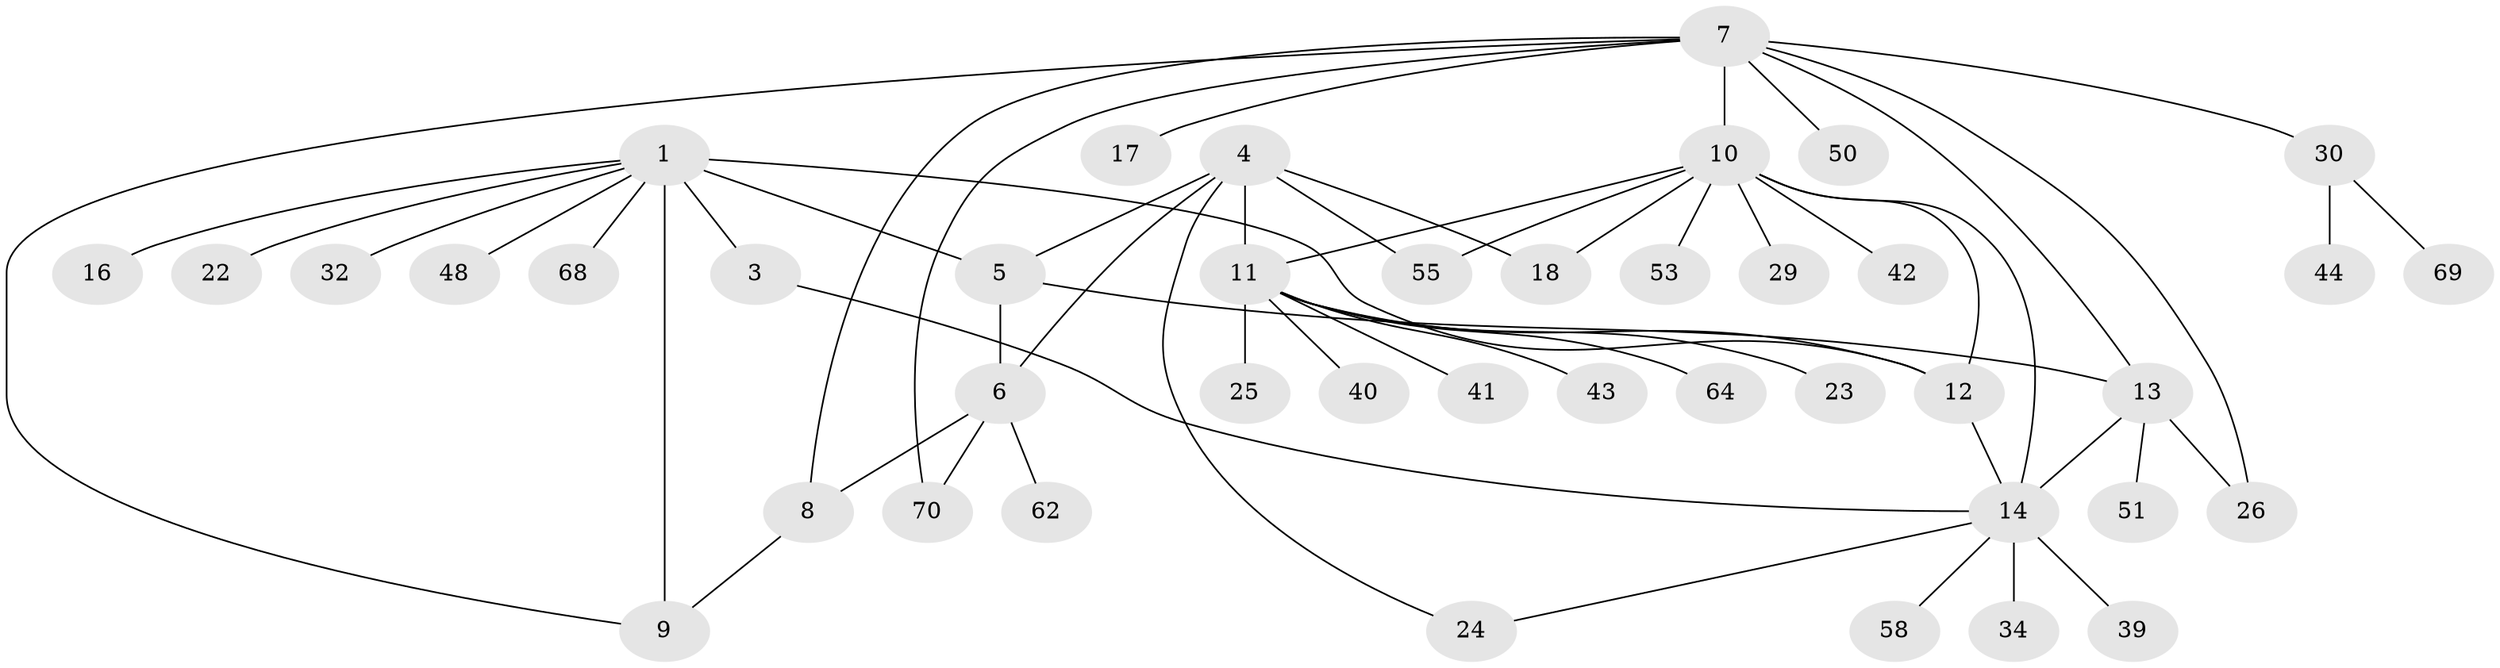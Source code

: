 // original degree distribution, {7: 0.014285714285714285, 9: 0.04285714285714286, 3: 0.14285714285714285, 6: 0.02857142857142857, 4: 0.014285714285714285, 5: 0.04285714285714286, 10: 0.014285714285714285, 11: 0.014285714285714285, 2: 0.17142857142857143, 1: 0.5142857142857142}
// Generated by graph-tools (version 1.1) at 2025/19/03/04/25 18:19:54]
// undirected, 42 vertices, 56 edges
graph export_dot {
graph [start="1"]
  node [color=gray90,style=filled];
  1 [super="+2"];
  3;
  4;
  5;
  6;
  7 [super="+21"];
  8;
  9;
  10 [super="+37"];
  11;
  12;
  13;
  14 [super="+27+15+60+61"];
  16 [super="+19"];
  17;
  18 [super="+20+38"];
  22;
  23;
  24 [super="+49+31"];
  25;
  26 [super="+28"];
  29;
  30;
  32;
  34;
  39;
  40;
  41;
  42 [super="+54"];
  43;
  44;
  48;
  50;
  51 [super="+52"];
  53;
  55;
  58 [super="+63"];
  62;
  64;
  68;
  69;
  70;
  1 -- 3 [weight=2];
  1 -- 12 [weight=2];
  1 -- 16;
  1 -- 22;
  1 -- 48;
  1 -- 68;
  1 -- 32;
  1 -- 5;
  1 -- 9;
  3 -- 14;
  4 -- 5;
  4 -- 6;
  4 -- 11;
  4 -- 18;
  4 -- 55;
  4 -- 24;
  5 -- 6;
  5 -- 13;
  6 -- 8;
  6 -- 62;
  6 -- 70;
  7 -- 8;
  7 -- 9;
  7 -- 10;
  7 -- 13;
  7 -- 17;
  7 -- 26;
  7 -- 30;
  7 -- 50;
  7 -- 70;
  8 -- 9;
  10 -- 11;
  10 -- 12;
  10 -- 14 [weight=2];
  10 -- 29;
  10 -- 42;
  10 -- 53;
  10 -- 55;
  10 -- 18;
  11 -- 12;
  11 -- 23;
  11 -- 25;
  11 -- 40;
  11 -- 41;
  11 -- 43;
  11 -- 64;
  12 -- 14;
  13 -- 14 [weight=2];
  13 -- 51;
  13 -- 26;
  14 -- 24;
  14 -- 34;
  14 -- 39;
  14 -- 58;
  30 -- 44;
  30 -- 69;
}
